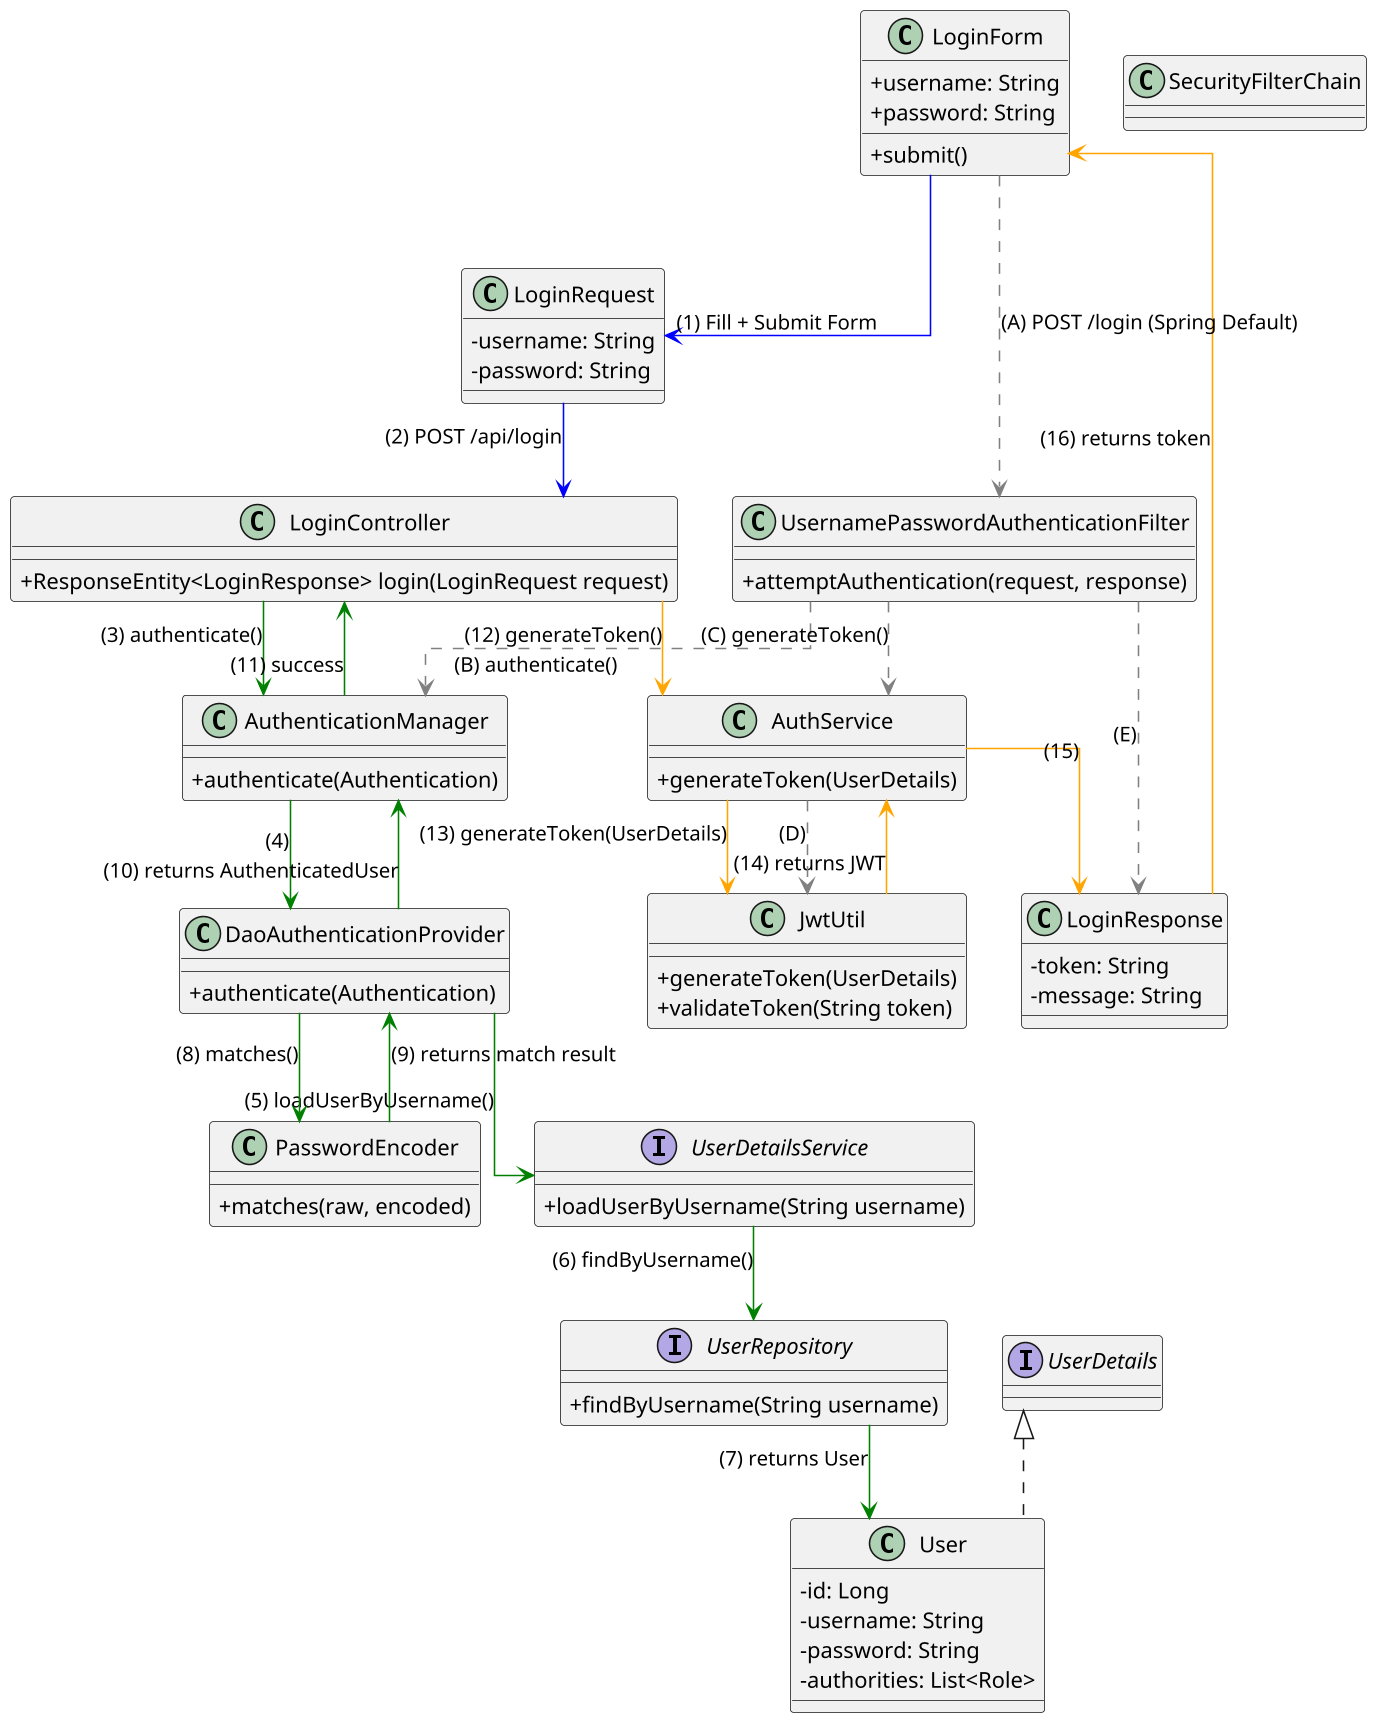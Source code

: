 @startuml
skinparam classAttributeIconSize 0
skinparam linetype ortho
skinparam dpi 150

' === FRONTEND ===
class LoginForm {
  +username: String
  +password: String
  +submit()
}

class LoginRequest {
  -username: String
  -password: String
}

class LoginResponse {
  -token: String
  -message: String
}

' === CONTROLLER ===
class LoginController {
  +ResponseEntity<LoginResponse> login(LoginRequest request)
}

' === SPRING SECURITY FILTERS ===
class SecurityFilterChain
class UsernamePasswordAuthenticationFilter {
  +attemptAuthentication(request, response)
}

' === SPRING SECURITY CORE ===
class AuthenticationManager {
  +authenticate(Authentication)
}

class DaoAuthenticationProvider {
  +authenticate(Authentication)
}

class PasswordEncoder {
  +matches(raw, encoded)
}

' === USER DETAILS ===
interface UserDetailsService {
  +loadUserByUsername(String username)
}

interface UserRepository {
  +findByUsername(String username)
}

class User implements UserDetails {
  -id: Long
  -username: String
  -password: String
  -authorities: List<Role>
}

' === JWT & AUTH SERVICE ===
class AuthService {
  +generateToken(UserDetails)
}

class JwtUtil {
  +generateToken(UserDetails)
  +validateToken(String token)
}

' === STEP FLOW LABELS ===
LoginForm -[#blue]-> LoginRequest : (1) Fill + Submit Form
LoginRequest -[#blue]-> LoginController : (2) POST /api/login
LoginController -[#green]-> AuthenticationManager : (3) authenticate()
AuthenticationManager -[#green]-> DaoAuthenticationProvider : (4)
DaoAuthenticationProvider -[#green]-> UserDetailsService : (5) loadUserByUsername()
UserDetailsService -[#green]-> UserRepository : (6) findByUsername()
UserRepository -[#green]-> User : (7) returns User
DaoAuthenticationProvider -[#green]-> PasswordEncoder : (8) matches()
PasswordEncoder -[#green]-> DaoAuthenticationProvider : (9) returns match result
DaoAuthenticationProvider -[#green]-> AuthenticationManager : (10) returns AuthenticatedUser
AuthenticationManager -[#green]-> LoginController : (11) success

LoginController -[#orange]-> AuthService : (12) generateToken()
AuthService -[#orange]-> JwtUtil : (13) generateToken(UserDetails)
JwtUtil -[#orange]-> AuthService : (14) returns JWT
AuthService -[#orange]-> LoginResponse : (15)
LoginResponse -[#orange]-> LoginForm : (16) returns token

' === ALTERNATE SPRING DEFAULT FILTER PATH ===
LoginForm -[#gray,dashed]-> UsernamePasswordAuthenticationFilter : (A) POST /login (Spring Default)
UsernamePasswordAuthenticationFilter -[#gray,dashed]-> AuthenticationManager : (B) authenticate()
UsernamePasswordAuthenticationFilter -[#gray,dashed]-> AuthService : (C) generateToken()
AuthService -[#gray,dashed]-> JwtUtil : (D)
UsernamePasswordAuthenticationFilter -[#gray,dashed]-> LoginResponse : (E)

@enduml
